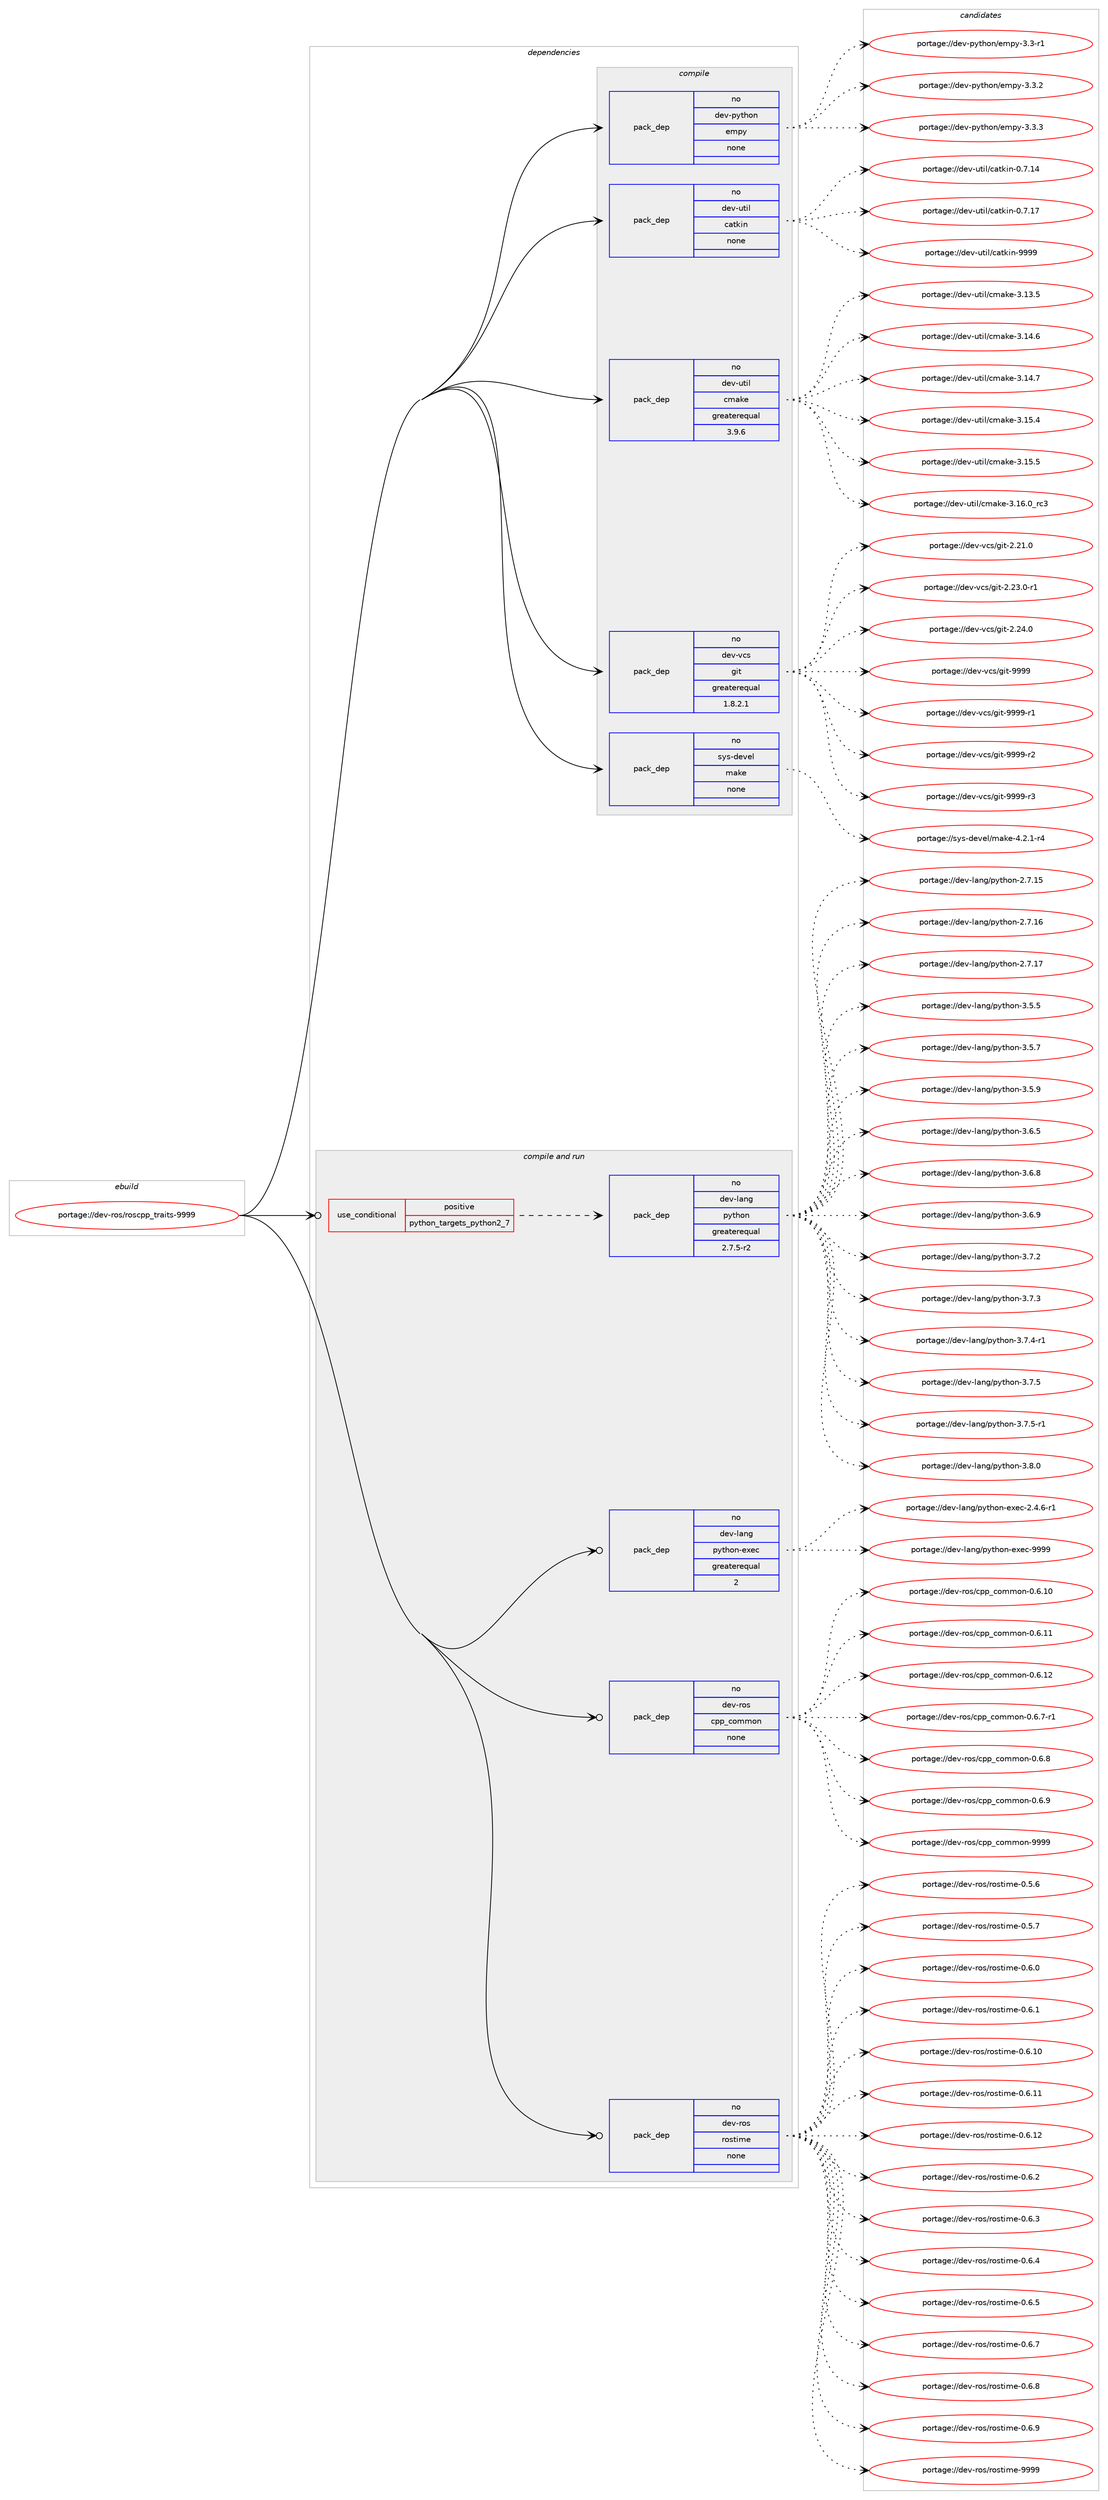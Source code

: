 digraph prolog {

# *************
# Graph options
# *************

newrank=true;
concentrate=true;
compound=true;
graph [rankdir=LR,fontname=Helvetica,fontsize=10,ranksep=1.5];#, ranksep=2.5, nodesep=0.2];
edge  [arrowhead=vee];
node  [fontname=Helvetica,fontsize=10];

# **********
# The ebuild
# **********

subgraph cluster_leftcol {
color=gray;
rank=same;
label=<<i>ebuild</i>>;
id [label="portage://dev-ros/roscpp_traits-9999", color=red, width=4, href="../dev-ros/roscpp_traits-9999.svg"];
}

# ****************
# The dependencies
# ****************

subgraph cluster_midcol {
color=gray;
label=<<i>dependencies</i>>;
subgraph cluster_compile {
fillcolor="#eeeeee";
style=filled;
label=<<i>compile</i>>;
subgraph pack148696 {
dependency196011 [label=<<TABLE BORDER="0" CELLBORDER="1" CELLSPACING="0" CELLPADDING="4" WIDTH="220"><TR><TD ROWSPAN="6" CELLPADDING="30">pack_dep</TD></TR><TR><TD WIDTH="110">no</TD></TR><TR><TD>dev-python</TD></TR><TR><TD>empy</TD></TR><TR><TD>none</TD></TR><TR><TD></TD></TR></TABLE>>, shape=none, color=blue];
}
id:e -> dependency196011:w [weight=20,style="solid",arrowhead="vee"];
subgraph pack148697 {
dependency196012 [label=<<TABLE BORDER="0" CELLBORDER="1" CELLSPACING="0" CELLPADDING="4" WIDTH="220"><TR><TD ROWSPAN="6" CELLPADDING="30">pack_dep</TD></TR><TR><TD WIDTH="110">no</TD></TR><TR><TD>dev-util</TD></TR><TR><TD>catkin</TD></TR><TR><TD>none</TD></TR><TR><TD></TD></TR></TABLE>>, shape=none, color=blue];
}
id:e -> dependency196012:w [weight=20,style="solid",arrowhead="vee"];
subgraph pack148698 {
dependency196013 [label=<<TABLE BORDER="0" CELLBORDER="1" CELLSPACING="0" CELLPADDING="4" WIDTH="220"><TR><TD ROWSPAN="6" CELLPADDING="30">pack_dep</TD></TR><TR><TD WIDTH="110">no</TD></TR><TR><TD>dev-util</TD></TR><TR><TD>cmake</TD></TR><TR><TD>greaterequal</TD></TR><TR><TD>3.9.6</TD></TR></TABLE>>, shape=none, color=blue];
}
id:e -> dependency196013:w [weight=20,style="solid",arrowhead="vee"];
subgraph pack148699 {
dependency196014 [label=<<TABLE BORDER="0" CELLBORDER="1" CELLSPACING="0" CELLPADDING="4" WIDTH="220"><TR><TD ROWSPAN="6" CELLPADDING="30">pack_dep</TD></TR><TR><TD WIDTH="110">no</TD></TR><TR><TD>dev-vcs</TD></TR><TR><TD>git</TD></TR><TR><TD>greaterequal</TD></TR><TR><TD>1.8.2.1</TD></TR></TABLE>>, shape=none, color=blue];
}
id:e -> dependency196014:w [weight=20,style="solid",arrowhead="vee"];
subgraph pack148700 {
dependency196015 [label=<<TABLE BORDER="0" CELLBORDER="1" CELLSPACING="0" CELLPADDING="4" WIDTH="220"><TR><TD ROWSPAN="6" CELLPADDING="30">pack_dep</TD></TR><TR><TD WIDTH="110">no</TD></TR><TR><TD>sys-devel</TD></TR><TR><TD>make</TD></TR><TR><TD>none</TD></TR><TR><TD></TD></TR></TABLE>>, shape=none, color=blue];
}
id:e -> dependency196015:w [weight=20,style="solid",arrowhead="vee"];
}
subgraph cluster_compileandrun {
fillcolor="#eeeeee";
style=filled;
label=<<i>compile and run</i>>;
subgraph cond43887 {
dependency196016 [label=<<TABLE BORDER="0" CELLBORDER="1" CELLSPACING="0" CELLPADDING="4"><TR><TD ROWSPAN="3" CELLPADDING="10">use_conditional</TD></TR><TR><TD>positive</TD></TR><TR><TD>python_targets_python2_7</TD></TR></TABLE>>, shape=none, color=red];
subgraph pack148701 {
dependency196017 [label=<<TABLE BORDER="0" CELLBORDER="1" CELLSPACING="0" CELLPADDING="4" WIDTH="220"><TR><TD ROWSPAN="6" CELLPADDING="30">pack_dep</TD></TR><TR><TD WIDTH="110">no</TD></TR><TR><TD>dev-lang</TD></TR><TR><TD>python</TD></TR><TR><TD>greaterequal</TD></TR><TR><TD>2.7.5-r2</TD></TR></TABLE>>, shape=none, color=blue];
}
dependency196016:e -> dependency196017:w [weight=20,style="dashed",arrowhead="vee"];
}
id:e -> dependency196016:w [weight=20,style="solid",arrowhead="odotvee"];
subgraph pack148702 {
dependency196018 [label=<<TABLE BORDER="0" CELLBORDER="1" CELLSPACING="0" CELLPADDING="4" WIDTH="220"><TR><TD ROWSPAN="6" CELLPADDING="30">pack_dep</TD></TR><TR><TD WIDTH="110">no</TD></TR><TR><TD>dev-lang</TD></TR><TR><TD>python-exec</TD></TR><TR><TD>greaterequal</TD></TR><TR><TD>2</TD></TR></TABLE>>, shape=none, color=blue];
}
id:e -> dependency196018:w [weight=20,style="solid",arrowhead="odotvee"];
subgraph pack148703 {
dependency196019 [label=<<TABLE BORDER="0" CELLBORDER="1" CELLSPACING="0" CELLPADDING="4" WIDTH="220"><TR><TD ROWSPAN="6" CELLPADDING="30">pack_dep</TD></TR><TR><TD WIDTH="110">no</TD></TR><TR><TD>dev-ros</TD></TR><TR><TD>cpp_common</TD></TR><TR><TD>none</TD></TR><TR><TD></TD></TR></TABLE>>, shape=none, color=blue];
}
id:e -> dependency196019:w [weight=20,style="solid",arrowhead="odotvee"];
subgraph pack148704 {
dependency196020 [label=<<TABLE BORDER="0" CELLBORDER="1" CELLSPACING="0" CELLPADDING="4" WIDTH="220"><TR><TD ROWSPAN="6" CELLPADDING="30">pack_dep</TD></TR><TR><TD WIDTH="110">no</TD></TR><TR><TD>dev-ros</TD></TR><TR><TD>rostime</TD></TR><TR><TD>none</TD></TR><TR><TD></TD></TR></TABLE>>, shape=none, color=blue];
}
id:e -> dependency196020:w [weight=20,style="solid",arrowhead="odotvee"];
}
subgraph cluster_run {
fillcolor="#eeeeee";
style=filled;
label=<<i>run</i>>;
}
}

# **************
# The candidates
# **************

subgraph cluster_choices {
rank=same;
color=gray;
label=<<i>candidates</i>>;

subgraph choice148696 {
color=black;
nodesep=1;
choiceportage1001011184511212111610411111047101109112121455146514511449 [label="portage://dev-python/empy-3.3-r1", color=red, width=4,href="../dev-python/empy-3.3-r1.svg"];
choiceportage1001011184511212111610411111047101109112121455146514650 [label="portage://dev-python/empy-3.3.2", color=red, width=4,href="../dev-python/empy-3.3.2.svg"];
choiceportage1001011184511212111610411111047101109112121455146514651 [label="portage://dev-python/empy-3.3.3", color=red, width=4,href="../dev-python/empy-3.3.3.svg"];
dependency196011:e -> choiceportage1001011184511212111610411111047101109112121455146514511449:w [style=dotted,weight="100"];
dependency196011:e -> choiceportage1001011184511212111610411111047101109112121455146514650:w [style=dotted,weight="100"];
dependency196011:e -> choiceportage1001011184511212111610411111047101109112121455146514651:w [style=dotted,weight="100"];
}
subgraph choice148697 {
color=black;
nodesep=1;
choiceportage1001011184511711610510847999711610710511045484655464952 [label="portage://dev-util/catkin-0.7.14", color=red, width=4,href="../dev-util/catkin-0.7.14.svg"];
choiceportage1001011184511711610510847999711610710511045484655464955 [label="portage://dev-util/catkin-0.7.17", color=red, width=4,href="../dev-util/catkin-0.7.17.svg"];
choiceportage100101118451171161051084799971161071051104557575757 [label="portage://dev-util/catkin-9999", color=red, width=4,href="../dev-util/catkin-9999.svg"];
dependency196012:e -> choiceportage1001011184511711610510847999711610710511045484655464952:w [style=dotted,weight="100"];
dependency196012:e -> choiceportage1001011184511711610510847999711610710511045484655464955:w [style=dotted,weight="100"];
dependency196012:e -> choiceportage100101118451171161051084799971161071051104557575757:w [style=dotted,weight="100"];
}
subgraph choice148698 {
color=black;
nodesep=1;
choiceportage1001011184511711610510847991099710710145514649514653 [label="portage://dev-util/cmake-3.13.5", color=red, width=4,href="../dev-util/cmake-3.13.5.svg"];
choiceportage1001011184511711610510847991099710710145514649524654 [label="portage://dev-util/cmake-3.14.6", color=red, width=4,href="../dev-util/cmake-3.14.6.svg"];
choiceportage1001011184511711610510847991099710710145514649524655 [label="portage://dev-util/cmake-3.14.7", color=red, width=4,href="../dev-util/cmake-3.14.7.svg"];
choiceportage1001011184511711610510847991099710710145514649534652 [label="portage://dev-util/cmake-3.15.4", color=red, width=4,href="../dev-util/cmake-3.15.4.svg"];
choiceportage1001011184511711610510847991099710710145514649534653 [label="portage://dev-util/cmake-3.15.5", color=red, width=4,href="../dev-util/cmake-3.15.5.svg"];
choiceportage1001011184511711610510847991099710710145514649544648951149951 [label="portage://dev-util/cmake-3.16.0_rc3", color=red, width=4,href="../dev-util/cmake-3.16.0_rc3.svg"];
dependency196013:e -> choiceportage1001011184511711610510847991099710710145514649514653:w [style=dotted,weight="100"];
dependency196013:e -> choiceportage1001011184511711610510847991099710710145514649524654:w [style=dotted,weight="100"];
dependency196013:e -> choiceportage1001011184511711610510847991099710710145514649524655:w [style=dotted,weight="100"];
dependency196013:e -> choiceportage1001011184511711610510847991099710710145514649534652:w [style=dotted,weight="100"];
dependency196013:e -> choiceportage1001011184511711610510847991099710710145514649534653:w [style=dotted,weight="100"];
dependency196013:e -> choiceportage1001011184511711610510847991099710710145514649544648951149951:w [style=dotted,weight="100"];
}
subgraph choice148699 {
color=black;
nodesep=1;
choiceportage10010111845118991154710310511645504650494648 [label="portage://dev-vcs/git-2.21.0", color=red, width=4,href="../dev-vcs/git-2.21.0.svg"];
choiceportage100101118451189911547103105116455046505146484511449 [label="portage://dev-vcs/git-2.23.0-r1", color=red, width=4,href="../dev-vcs/git-2.23.0-r1.svg"];
choiceportage10010111845118991154710310511645504650524648 [label="portage://dev-vcs/git-2.24.0", color=red, width=4,href="../dev-vcs/git-2.24.0.svg"];
choiceportage1001011184511899115471031051164557575757 [label="portage://dev-vcs/git-9999", color=red, width=4,href="../dev-vcs/git-9999.svg"];
choiceportage10010111845118991154710310511645575757574511449 [label="portage://dev-vcs/git-9999-r1", color=red, width=4,href="../dev-vcs/git-9999-r1.svg"];
choiceportage10010111845118991154710310511645575757574511450 [label="portage://dev-vcs/git-9999-r2", color=red, width=4,href="../dev-vcs/git-9999-r2.svg"];
choiceportage10010111845118991154710310511645575757574511451 [label="portage://dev-vcs/git-9999-r3", color=red, width=4,href="../dev-vcs/git-9999-r3.svg"];
dependency196014:e -> choiceportage10010111845118991154710310511645504650494648:w [style=dotted,weight="100"];
dependency196014:e -> choiceportage100101118451189911547103105116455046505146484511449:w [style=dotted,weight="100"];
dependency196014:e -> choiceportage10010111845118991154710310511645504650524648:w [style=dotted,weight="100"];
dependency196014:e -> choiceportage1001011184511899115471031051164557575757:w [style=dotted,weight="100"];
dependency196014:e -> choiceportage10010111845118991154710310511645575757574511449:w [style=dotted,weight="100"];
dependency196014:e -> choiceportage10010111845118991154710310511645575757574511450:w [style=dotted,weight="100"];
dependency196014:e -> choiceportage10010111845118991154710310511645575757574511451:w [style=dotted,weight="100"];
}
subgraph choice148700 {
color=black;
nodesep=1;
choiceportage1151211154510010111810110847109971071014552465046494511452 [label="portage://sys-devel/make-4.2.1-r4", color=red, width=4,href="../sys-devel/make-4.2.1-r4.svg"];
dependency196015:e -> choiceportage1151211154510010111810110847109971071014552465046494511452:w [style=dotted,weight="100"];
}
subgraph choice148701 {
color=black;
nodesep=1;
choiceportage10010111845108971101034711212111610411111045504655464953 [label="portage://dev-lang/python-2.7.15", color=red, width=4,href="../dev-lang/python-2.7.15.svg"];
choiceportage10010111845108971101034711212111610411111045504655464954 [label="portage://dev-lang/python-2.7.16", color=red, width=4,href="../dev-lang/python-2.7.16.svg"];
choiceportage10010111845108971101034711212111610411111045504655464955 [label="portage://dev-lang/python-2.7.17", color=red, width=4,href="../dev-lang/python-2.7.17.svg"];
choiceportage100101118451089711010347112121116104111110455146534653 [label="portage://dev-lang/python-3.5.5", color=red, width=4,href="../dev-lang/python-3.5.5.svg"];
choiceportage100101118451089711010347112121116104111110455146534655 [label="portage://dev-lang/python-3.5.7", color=red, width=4,href="../dev-lang/python-3.5.7.svg"];
choiceportage100101118451089711010347112121116104111110455146534657 [label="portage://dev-lang/python-3.5.9", color=red, width=4,href="../dev-lang/python-3.5.9.svg"];
choiceportage100101118451089711010347112121116104111110455146544653 [label="portage://dev-lang/python-3.6.5", color=red, width=4,href="../dev-lang/python-3.6.5.svg"];
choiceportage100101118451089711010347112121116104111110455146544656 [label="portage://dev-lang/python-3.6.8", color=red, width=4,href="../dev-lang/python-3.6.8.svg"];
choiceportage100101118451089711010347112121116104111110455146544657 [label="portage://dev-lang/python-3.6.9", color=red, width=4,href="../dev-lang/python-3.6.9.svg"];
choiceportage100101118451089711010347112121116104111110455146554650 [label="portage://dev-lang/python-3.7.2", color=red, width=4,href="../dev-lang/python-3.7.2.svg"];
choiceportage100101118451089711010347112121116104111110455146554651 [label="portage://dev-lang/python-3.7.3", color=red, width=4,href="../dev-lang/python-3.7.3.svg"];
choiceportage1001011184510897110103471121211161041111104551465546524511449 [label="portage://dev-lang/python-3.7.4-r1", color=red, width=4,href="../dev-lang/python-3.7.4-r1.svg"];
choiceportage100101118451089711010347112121116104111110455146554653 [label="portage://dev-lang/python-3.7.5", color=red, width=4,href="../dev-lang/python-3.7.5.svg"];
choiceportage1001011184510897110103471121211161041111104551465546534511449 [label="portage://dev-lang/python-3.7.5-r1", color=red, width=4,href="../dev-lang/python-3.7.5-r1.svg"];
choiceportage100101118451089711010347112121116104111110455146564648 [label="portage://dev-lang/python-3.8.0", color=red, width=4,href="../dev-lang/python-3.8.0.svg"];
dependency196017:e -> choiceportage10010111845108971101034711212111610411111045504655464953:w [style=dotted,weight="100"];
dependency196017:e -> choiceportage10010111845108971101034711212111610411111045504655464954:w [style=dotted,weight="100"];
dependency196017:e -> choiceportage10010111845108971101034711212111610411111045504655464955:w [style=dotted,weight="100"];
dependency196017:e -> choiceportage100101118451089711010347112121116104111110455146534653:w [style=dotted,weight="100"];
dependency196017:e -> choiceportage100101118451089711010347112121116104111110455146534655:w [style=dotted,weight="100"];
dependency196017:e -> choiceportage100101118451089711010347112121116104111110455146534657:w [style=dotted,weight="100"];
dependency196017:e -> choiceportage100101118451089711010347112121116104111110455146544653:w [style=dotted,weight="100"];
dependency196017:e -> choiceportage100101118451089711010347112121116104111110455146544656:w [style=dotted,weight="100"];
dependency196017:e -> choiceportage100101118451089711010347112121116104111110455146544657:w [style=dotted,weight="100"];
dependency196017:e -> choiceportage100101118451089711010347112121116104111110455146554650:w [style=dotted,weight="100"];
dependency196017:e -> choiceportage100101118451089711010347112121116104111110455146554651:w [style=dotted,weight="100"];
dependency196017:e -> choiceportage1001011184510897110103471121211161041111104551465546524511449:w [style=dotted,weight="100"];
dependency196017:e -> choiceportage100101118451089711010347112121116104111110455146554653:w [style=dotted,weight="100"];
dependency196017:e -> choiceportage1001011184510897110103471121211161041111104551465546534511449:w [style=dotted,weight="100"];
dependency196017:e -> choiceportage100101118451089711010347112121116104111110455146564648:w [style=dotted,weight="100"];
}
subgraph choice148702 {
color=black;
nodesep=1;
choiceportage10010111845108971101034711212111610411111045101120101994550465246544511449 [label="portage://dev-lang/python-exec-2.4.6-r1", color=red, width=4,href="../dev-lang/python-exec-2.4.6-r1.svg"];
choiceportage10010111845108971101034711212111610411111045101120101994557575757 [label="portage://dev-lang/python-exec-9999", color=red, width=4,href="../dev-lang/python-exec-9999.svg"];
dependency196018:e -> choiceportage10010111845108971101034711212111610411111045101120101994550465246544511449:w [style=dotted,weight="100"];
dependency196018:e -> choiceportage10010111845108971101034711212111610411111045101120101994557575757:w [style=dotted,weight="100"];
}
subgraph choice148703 {
color=black;
nodesep=1;
choiceportage100101118451141111154799112112959911110910911111045484654464948 [label="portage://dev-ros/cpp_common-0.6.10", color=red, width=4,href="../dev-ros/cpp_common-0.6.10.svg"];
choiceportage100101118451141111154799112112959911110910911111045484654464949 [label="portage://dev-ros/cpp_common-0.6.11", color=red, width=4,href="../dev-ros/cpp_common-0.6.11.svg"];
choiceportage100101118451141111154799112112959911110910911111045484654464950 [label="portage://dev-ros/cpp_common-0.6.12", color=red, width=4,href="../dev-ros/cpp_common-0.6.12.svg"];
choiceportage10010111845114111115479911211295991111091091111104548465446554511449 [label="portage://dev-ros/cpp_common-0.6.7-r1", color=red, width=4,href="../dev-ros/cpp_common-0.6.7-r1.svg"];
choiceportage1001011184511411111547991121129599111109109111110454846544656 [label="portage://dev-ros/cpp_common-0.6.8", color=red, width=4,href="../dev-ros/cpp_common-0.6.8.svg"];
choiceportage1001011184511411111547991121129599111109109111110454846544657 [label="portage://dev-ros/cpp_common-0.6.9", color=red, width=4,href="../dev-ros/cpp_common-0.6.9.svg"];
choiceportage10010111845114111115479911211295991111091091111104557575757 [label="portage://dev-ros/cpp_common-9999", color=red, width=4,href="../dev-ros/cpp_common-9999.svg"];
dependency196019:e -> choiceportage100101118451141111154799112112959911110910911111045484654464948:w [style=dotted,weight="100"];
dependency196019:e -> choiceportage100101118451141111154799112112959911110910911111045484654464949:w [style=dotted,weight="100"];
dependency196019:e -> choiceportage100101118451141111154799112112959911110910911111045484654464950:w [style=dotted,weight="100"];
dependency196019:e -> choiceportage10010111845114111115479911211295991111091091111104548465446554511449:w [style=dotted,weight="100"];
dependency196019:e -> choiceportage1001011184511411111547991121129599111109109111110454846544656:w [style=dotted,weight="100"];
dependency196019:e -> choiceportage1001011184511411111547991121129599111109109111110454846544657:w [style=dotted,weight="100"];
dependency196019:e -> choiceportage10010111845114111115479911211295991111091091111104557575757:w [style=dotted,weight="100"];
}
subgraph choice148704 {
color=black;
nodesep=1;
choiceportage1001011184511411111547114111115116105109101454846534654 [label="portage://dev-ros/rostime-0.5.6", color=red, width=4,href="../dev-ros/rostime-0.5.6.svg"];
choiceportage1001011184511411111547114111115116105109101454846534655 [label="portage://dev-ros/rostime-0.5.7", color=red, width=4,href="../dev-ros/rostime-0.5.7.svg"];
choiceportage1001011184511411111547114111115116105109101454846544648 [label="portage://dev-ros/rostime-0.6.0", color=red, width=4,href="../dev-ros/rostime-0.6.0.svg"];
choiceportage1001011184511411111547114111115116105109101454846544649 [label="portage://dev-ros/rostime-0.6.1", color=red, width=4,href="../dev-ros/rostime-0.6.1.svg"];
choiceportage100101118451141111154711411111511610510910145484654464948 [label="portage://dev-ros/rostime-0.6.10", color=red, width=4,href="../dev-ros/rostime-0.6.10.svg"];
choiceportage100101118451141111154711411111511610510910145484654464949 [label="portage://dev-ros/rostime-0.6.11", color=red, width=4,href="../dev-ros/rostime-0.6.11.svg"];
choiceportage100101118451141111154711411111511610510910145484654464950 [label="portage://dev-ros/rostime-0.6.12", color=red, width=4,href="../dev-ros/rostime-0.6.12.svg"];
choiceportage1001011184511411111547114111115116105109101454846544650 [label="portage://dev-ros/rostime-0.6.2", color=red, width=4,href="../dev-ros/rostime-0.6.2.svg"];
choiceportage1001011184511411111547114111115116105109101454846544651 [label="portage://dev-ros/rostime-0.6.3", color=red, width=4,href="../dev-ros/rostime-0.6.3.svg"];
choiceportage1001011184511411111547114111115116105109101454846544652 [label="portage://dev-ros/rostime-0.6.4", color=red, width=4,href="../dev-ros/rostime-0.6.4.svg"];
choiceportage1001011184511411111547114111115116105109101454846544653 [label="portage://dev-ros/rostime-0.6.5", color=red, width=4,href="../dev-ros/rostime-0.6.5.svg"];
choiceportage1001011184511411111547114111115116105109101454846544655 [label="portage://dev-ros/rostime-0.6.7", color=red, width=4,href="../dev-ros/rostime-0.6.7.svg"];
choiceportage1001011184511411111547114111115116105109101454846544656 [label="portage://dev-ros/rostime-0.6.8", color=red, width=4,href="../dev-ros/rostime-0.6.8.svg"];
choiceportage1001011184511411111547114111115116105109101454846544657 [label="portage://dev-ros/rostime-0.6.9", color=red, width=4,href="../dev-ros/rostime-0.6.9.svg"];
choiceportage10010111845114111115471141111151161051091014557575757 [label="portage://dev-ros/rostime-9999", color=red, width=4,href="../dev-ros/rostime-9999.svg"];
dependency196020:e -> choiceportage1001011184511411111547114111115116105109101454846534654:w [style=dotted,weight="100"];
dependency196020:e -> choiceportage1001011184511411111547114111115116105109101454846534655:w [style=dotted,weight="100"];
dependency196020:e -> choiceportage1001011184511411111547114111115116105109101454846544648:w [style=dotted,weight="100"];
dependency196020:e -> choiceportage1001011184511411111547114111115116105109101454846544649:w [style=dotted,weight="100"];
dependency196020:e -> choiceportage100101118451141111154711411111511610510910145484654464948:w [style=dotted,weight="100"];
dependency196020:e -> choiceportage100101118451141111154711411111511610510910145484654464949:w [style=dotted,weight="100"];
dependency196020:e -> choiceportage100101118451141111154711411111511610510910145484654464950:w [style=dotted,weight="100"];
dependency196020:e -> choiceportage1001011184511411111547114111115116105109101454846544650:w [style=dotted,weight="100"];
dependency196020:e -> choiceportage1001011184511411111547114111115116105109101454846544651:w [style=dotted,weight="100"];
dependency196020:e -> choiceportage1001011184511411111547114111115116105109101454846544652:w [style=dotted,weight="100"];
dependency196020:e -> choiceportage1001011184511411111547114111115116105109101454846544653:w [style=dotted,weight="100"];
dependency196020:e -> choiceportage1001011184511411111547114111115116105109101454846544655:w [style=dotted,weight="100"];
dependency196020:e -> choiceportage1001011184511411111547114111115116105109101454846544656:w [style=dotted,weight="100"];
dependency196020:e -> choiceportage1001011184511411111547114111115116105109101454846544657:w [style=dotted,weight="100"];
dependency196020:e -> choiceportage10010111845114111115471141111151161051091014557575757:w [style=dotted,weight="100"];
}
}

}
